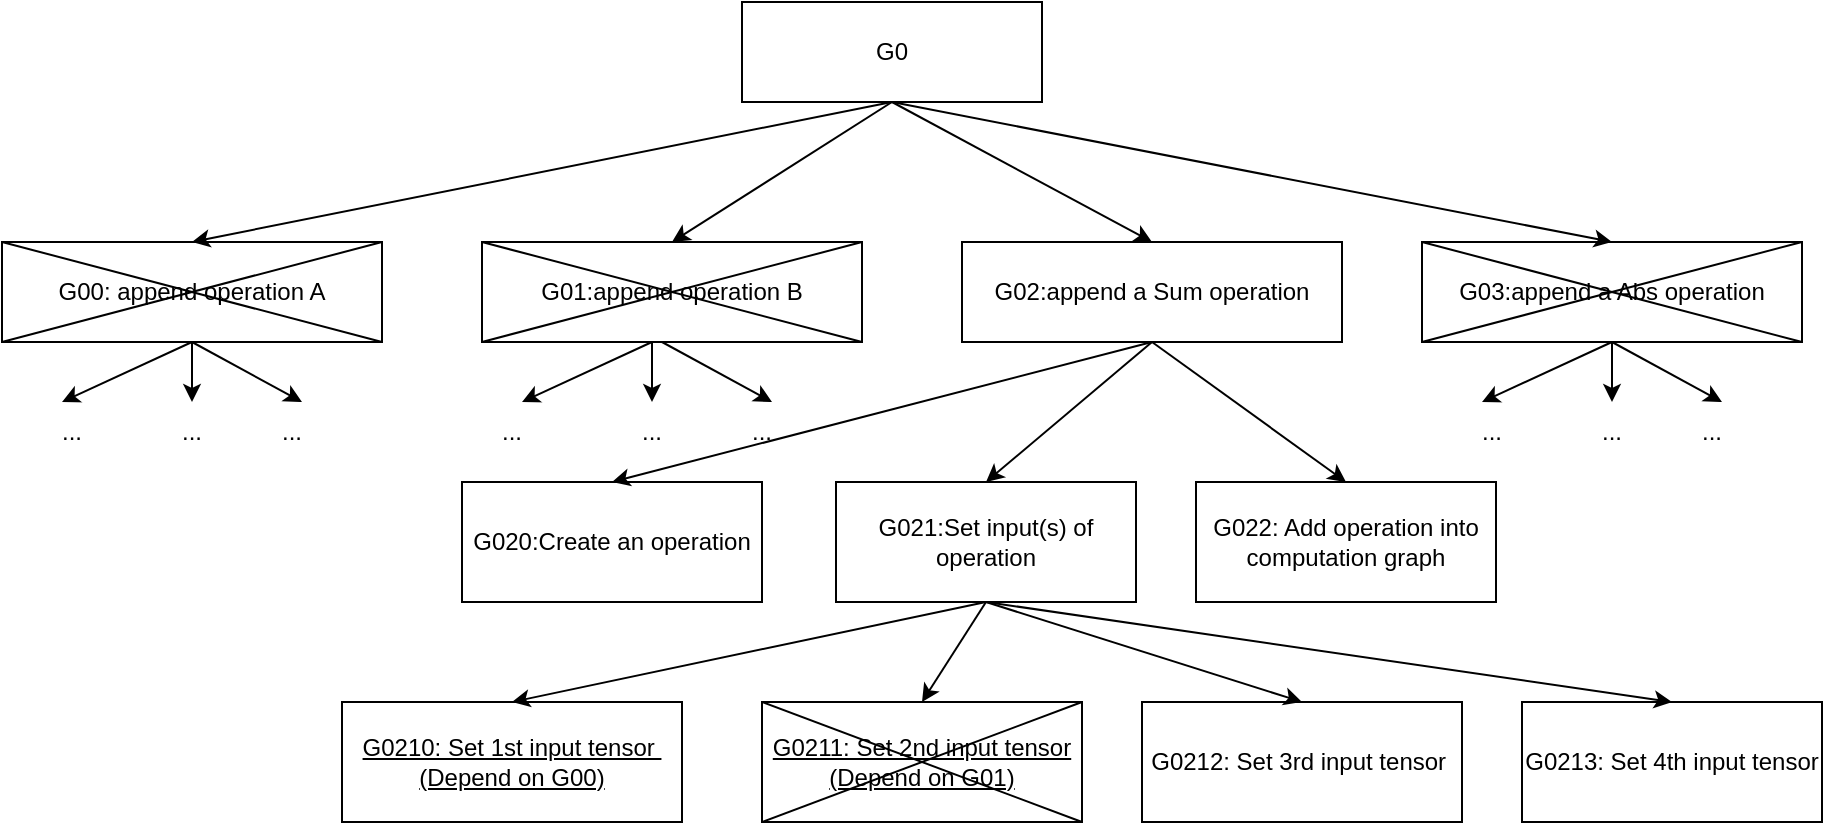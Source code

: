 <mxfile version="21.1.5" type="github">
  <diagram name="Page-1" id="VtV5nEtKfiHqlwoiPdoe">
    <mxGraphModel dx="1221" dy="630" grid="1" gridSize="10" guides="1" tooltips="1" connect="1" arrows="1" fold="1" page="1" pageScale="1" pageWidth="1654" pageHeight="2336" math="0" shadow="0">
      <root>
        <mxCell id="0" />
        <mxCell id="1" parent="0" />
        <mxCell id="NzIASY8x4UaHDfxS7ESc-3" value="" style="endArrow=classic;html=1;rounded=0;" edge="1" parent="1">
          <mxGeometry width="50" height="50" relative="1" as="geometry">
            <mxPoint x="410" y="330" as="sourcePoint" />
            <mxPoint x="465" y="360" as="targetPoint" />
          </mxGeometry>
        </mxCell>
        <mxCell id="NzIASY8x4UaHDfxS7ESc-4" value="..." style="rounded=0;whiteSpace=wrap;html=1;strokeWidth=0;strokeColor=none;" vertex="1" parent="1">
          <mxGeometry x="425" y="360" width="70" height="30" as="geometry" />
        </mxCell>
        <mxCell id="xFGylxkDXYQBv1xwGUli-1" value="G0" style="rounded=0;whiteSpace=wrap;html=1;" parent="1" vertex="1">
          <mxGeometry x="450" y="160" width="150" height="50" as="geometry" />
        </mxCell>
        <mxCell id="xFGylxkDXYQBv1xwGUli-2" value="G01:append operation B" style="rounded=0;whiteSpace=wrap;html=1;" parent="1" vertex="1">
          <mxGeometry x="320" y="280" width="190" height="50" as="geometry" />
        </mxCell>
        <mxCell id="xFGylxkDXYQBv1xwGUli-5" value="G03:append a Abs operation" style="rounded=0;whiteSpace=wrap;html=1;" parent="1" vertex="1">
          <mxGeometry x="790" y="280" width="190" height="50" as="geometry" />
        </mxCell>
        <mxCell id="xFGylxkDXYQBv1xwGUli-6" value="G02:append a Sum operation" style="rounded=0;whiteSpace=wrap;html=1;" parent="1" vertex="1">
          <mxGeometry x="560" y="280" width="190" height="50" as="geometry" />
        </mxCell>
        <mxCell id="xFGylxkDXYQBv1xwGUli-7" value="G00: append operation A" style="rounded=0;whiteSpace=wrap;html=1;" parent="1" vertex="1">
          <mxGeometry x="80" y="280" width="190" height="50" as="geometry" />
        </mxCell>
        <mxCell id="xFGylxkDXYQBv1xwGUli-8" value="G020:Create an operation" style="rounded=0;whiteSpace=wrap;html=1;" parent="1" vertex="1">
          <mxGeometry x="310" y="400" width="150" height="60" as="geometry" />
        </mxCell>
        <mxCell id="xFGylxkDXYQBv1xwGUli-9" value="G021:Set input(s) of operation" style="rounded=0;whiteSpace=wrap;html=1;" parent="1" vertex="1">
          <mxGeometry x="497" y="400" width="150" height="60" as="geometry" />
        </mxCell>
        <mxCell id="xFGylxkDXYQBv1xwGUli-10" value="G022: Add operation into computation graph" style="rounded=0;whiteSpace=wrap;html=1;" parent="1" vertex="1">
          <mxGeometry x="677" y="400" width="150" height="60" as="geometry" />
        </mxCell>
        <mxCell id="xFGylxkDXYQBv1xwGUli-11" value="&lt;u&gt;G0210: Set 1st input tensor&amp;nbsp;&lt;br&gt;(Depend on G00)&lt;/u&gt;" style="rounded=0;whiteSpace=wrap;html=1;" parent="1" vertex="1">
          <mxGeometry x="250" y="510" width="170" height="60" as="geometry" />
        </mxCell>
        <mxCell id="xFGylxkDXYQBv1xwGUli-12" value="&lt;u&gt;G0211: Set 2nd input tensor&lt;br&gt;(Depend on G01)&lt;/u&gt;" style="rounded=0;whiteSpace=wrap;html=1;" parent="1" vertex="1">
          <mxGeometry x="460" y="510" width="160" height="60" as="geometry" />
        </mxCell>
        <mxCell id="xFGylxkDXYQBv1xwGUli-13" value="G0212: Set 3rd input tensor&amp;nbsp;" style="rounded=0;whiteSpace=wrap;html=1;" parent="1" vertex="1">
          <mxGeometry x="650" y="510" width="160" height="60" as="geometry" />
        </mxCell>
        <mxCell id="xFGylxkDXYQBv1xwGUli-15" value="G0213:&amp;nbsp;Set 4th input tensor" style="rounded=0;whiteSpace=wrap;html=1;" parent="1" vertex="1">
          <mxGeometry x="840" y="510" width="150" height="60" as="geometry" />
        </mxCell>
        <mxCell id="xFGylxkDXYQBv1xwGUli-16" value="" style="endArrow=classic;html=1;rounded=0;exitX=0.5;exitY=1;exitDx=0;exitDy=0;entryX=0.5;entryY=0;entryDx=0;entryDy=0;" parent="1" source="xFGylxkDXYQBv1xwGUli-1" target="xFGylxkDXYQBv1xwGUli-7" edge="1">
          <mxGeometry width="50" height="50" relative="1" as="geometry">
            <mxPoint x="670" y="230" as="sourcePoint" />
            <mxPoint x="720" y="180" as="targetPoint" />
          </mxGeometry>
        </mxCell>
        <mxCell id="xFGylxkDXYQBv1xwGUli-17" value="" style="endArrow=classic;html=1;rounded=0;exitX=0.5;exitY=1;exitDx=0;exitDy=0;entryX=0.5;entryY=0;entryDx=0;entryDy=0;" parent="1" source="xFGylxkDXYQBv1xwGUli-1" target="xFGylxkDXYQBv1xwGUli-2" edge="1">
          <mxGeometry width="50" height="50" relative="1" as="geometry">
            <mxPoint x="535" y="220" as="sourcePoint" />
            <mxPoint x="185" y="290" as="targetPoint" />
          </mxGeometry>
        </mxCell>
        <mxCell id="xFGylxkDXYQBv1xwGUli-18" value="" style="endArrow=classic;html=1;rounded=0;entryX=0.5;entryY=0;entryDx=0;entryDy=0;exitX=0.5;exitY=1;exitDx=0;exitDy=0;" parent="1" source="xFGylxkDXYQBv1xwGUli-1" target="xFGylxkDXYQBv1xwGUli-6" edge="1">
          <mxGeometry width="50" height="50" relative="1" as="geometry">
            <mxPoint x="650" y="250" as="sourcePoint" />
            <mxPoint x="425" y="290" as="targetPoint" />
          </mxGeometry>
        </mxCell>
        <mxCell id="xFGylxkDXYQBv1xwGUli-19" value="" style="endArrow=classic;html=1;rounded=0;entryX=0.5;entryY=0;entryDx=0;entryDy=0;exitX=0.5;exitY=1;exitDx=0;exitDy=0;" parent="1" source="xFGylxkDXYQBv1xwGUli-1" target="xFGylxkDXYQBv1xwGUli-5" edge="1">
          <mxGeometry width="50" height="50" relative="1" as="geometry">
            <mxPoint x="520" y="220" as="sourcePoint" />
            <mxPoint x="665" y="290" as="targetPoint" />
          </mxGeometry>
        </mxCell>
        <mxCell id="xFGylxkDXYQBv1xwGUli-21" value="" style="endArrow=classic;html=1;rounded=0;entryX=0.5;entryY=0;entryDx=0;entryDy=0;exitX=0.5;exitY=1;exitDx=0;exitDy=0;" parent="1" source="xFGylxkDXYQBv1xwGUli-6" target="xFGylxkDXYQBv1xwGUli-9" edge="1">
          <mxGeometry width="50" height="50" relative="1" as="geometry">
            <mxPoint x="665" y="340" as="sourcePoint" />
            <mxPoint x="405" y="410" as="targetPoint" />
          </mxGeometry>
        </mxCell>
        <mxCell id="xFGylxkDXYQBv1xwGUli-22" value="" style="endArrow=classic;html=1;rounded=0;exitX=0.5;exitY=1;exitDx=0;exitDy=0;entryX=0.5;entryY=0;entryDx=0;entryDy=0;" parent="1" source="xFGylxkDXYQBv1xwGUli-6" target="xFGylxkDXYQBv1xwGUli-10" edge="1">
          <mxGeometry width="50" height="50" relative="1" as="geometry">
            <mxPoint x="700" y="370" as="sourcePoint" />
            <mxPoint x="610" y="500" as="targetPoint" />
          </mxGeometry>
        </mxCell>
        <mxCell id="xFGylxkDXYQBv1xwGUli-23" value="" style="endArrow=classic;html=1;rounded=0;exitX=0.5;exitY=1;exitDx=0;exitDy=0;entryX=0.5;entryY=0;entryDx=0;entryDy=0;" parent="1" source="xFGylxkDXYQBv1xwGUli-9" target="xFGylxkDXYQBv1xwGUli-11" edge="1">
          <mxGeometry width="50" height="50" relative="1" as="geometry">
            <mxPoint x="665" y="340" as="sourcePoint" />
            <mxPoint x="762" y="410" as="targetPoint" />
          </mxGeometry>
        </mxCell>
        <mxCell id="xFGylxkDXYQBv1xwGUli-24" value="" style="endArrow=classic;html=1;rounded=0;exitX=0.5;exitY=1;exitDx=0;exitDy=0;entryX=0.5;entryY=0;entryDx=0;entryDy=0;" parent="1" source="xFGylxkDXYQBv1xwGUli-9" target="xFGylxkDXYQBv1xwGUli-12" edge="1">
          <mxGeometry width="50" height="50" relative="1" as="geometry">
            <mxPoint x="582" y="470" as="sourcePoint" />
            <mxPoint x="355" y="520" as="targetPoint" />
          </mxGeometry>
        </mxCell>
        <mxCell id="xFGylxkDXYQBv1xwGUli-25" value="" style="endArrow=classic;html=1;rounded=0;exitX=0.5;exitY=1;exitDx=0;exitDy=0;entryX=0.5;entryY=0;entryDx=0;entryDy=0;" parent="1" source="xFGylxkDXYQBv1xwGUli-9" target="xFGylxkDXYQBv1xwGUli-13" edge="1">
          <mxGeometry width="50" height="50" relative="1" as="geometry">
            <mxPoint x="650" y="490" as="sourcePoint" />
            <mxPoint x="670" y="640" as="targetPoint" />
          </mxGeometry>
        </mxCell>
        <mxCell id="xFGylxkDXYQBv1xwGUli-26" value="" style="endArrow=classic;html=1;rounded=0;entryX=0.5;entryY=0;entryDx=0;entryDy=0;exitX=0.5;exitY=1;exitDx=0;exitDy=0;" parent="1" source="xFGylxkDXYQBv1xwGUli-9" target="xFGylxkDXYQBv1xwGUli-15" edge="1">
          <mxGeometry width="50" height="50" relative="1" as="geometry">
            <mxPoint x="740" y="470" as="sourcePoint" />
            <mxPoint x="735" y="520" as="targetPoint" />
          </mxGeometry>
        </mxCell>
        <mxCell id="xFGylxkDXYQBv1xwGUli-27" value="" style="endArrow=classic;html=1;rounded=0;exitX=0.5;exitY=1;exitDx=0;exitDy=0;" parent="1" source="xFGylxkDXYQBv1xwGUli-7" edge="1">
          <mxGeometry width="50" height="50" relative="1" as="geometry">
            <mxPoint x="665" y="340" as="sourcePoint" />
            <mxPoint x="110" y="360" as="targetPoint" />
          </mxGeometry>
        </mxCell>
        <mxCell id="xFGylxkDXYQBv1xwGUli-28" value="" style="endArrow=classic;html=1;rounded=0;exitX=0.5;exitY=1;exitDx=0;exitDy=0;" parent="1" source="xFGylxkDXYQBv1xwGUli-7" edge="1">
          <mxGeometry width="50" height="50" relative="1" as="geometry">
            <mxPoint x="185" y="340" as="sourcePoint" />
            <mxPoint x="175" y="360" as="targetPoint" />
          </mxGeometry>
        </mxCell>
        <mxCell id="xFGylxkDXYQBv1xwGUli-29" value="" style="endArrow=classic;html=1;rounded=0;exitX=0.5;exitY=1;exitDx=0;exitDy=0;" parent="1" source="xFGylxkDXYQBv1xwGUli-7" edge="1">
          <mxGeometry width="50" height="50" relative="1" as="geometry">
            <mxPoint x="185" y="340" as="sourcePoint" />
            <mxPoint x="230" y="360" as="targetPoint" />
          </mxGeometry>
        </mxCell>
        <mxCell id="xFGylxkDXYQBv1xwGUli-30" value="..." style="rounded=0;whiteSpace=wrap;html=1;strokeWidth=0;strokeColor=none;" parent="1" vertex="1">
          <mxGeometry x="80" y="360" width="70" height="30" as="geometry" />
        </mxCell>
        <mxCell id="xFGylxkDXYQBv1xwGUli-31" value="..." style="rounded=0;whiteSpace=wrap;html=1;strokeWidth=0;strokeColor=none;" parent="1" vertex="1">
          <mxGeometry x="140" y="360" width="70" height="30" as="geometry" />
        </mxCell>
        <mxCell id="xFGylxkDXYQBv1xwGUli-33" value="..." style="rounded=0;whiteSpace=wrap;html=1;strokeWidth=0;strokeColor=none;" parent="1" vertex="1">
          <mxGeometry x="190" y="360" width="70" height="30" as="geometry" />
        </mxCell>
        <mxCell id="xFGylxkDXYQBv1xwGUli-40" value="" style="endArrow=classic;html=1;rounded=0;exitX=0.5;exitY=1;exitDx=0;exitDy=0;" parent="1" edge="1">
          <mxGeometry width="50" height="50" relative="1" as="geometry">
            <mxPoint x="405" y="330" as="sourcePoint" />
            <mxPoint x="340" y="360" as="targetPoint" />
          </mxGeometry>
        </mxCell>
        <mxCell id="xFGylxkDXYQBv1xwGUli-41" value="" style="endArrow=classic;html=1;rounded=0;exitX=0.5;exitY=1;exitDx=0;exitDy=0;" parent="1" edge="1">
          <mxGeometry width="50" height="50" relative="1" as="geometry">
            <mxPoint x="405" y="330" as="sourcePoint" />
            <mxPoint x="405" y="360" as="targetPoint" />
          </mxGeometry>
        </mxCell>
        <mxCell id="xFGylxkDXYQBv1xwGUli-43" value="..." style="rounded=0;whiteSpace=wrap;html=1;strokeWidth=0;strokeColor=none;" parent="1" vertex="1">
          <mxGeometry x="370" y="360" width="70" height="30" as="geometry" />
        </mxCell>
        <mxCell id="xFGylxkDXYQBv1xwGUli-45" value="..." style="rounded=0;whiteSpace=wrap;html=1;strokeWidth=0;strokeColor=none;" parent="1" vertex="1">
          <mxGeometry x="300" y="360" width="70" height="30" as="geometry" />
        </mxCell>
        <mxCell id="xFGylxkDXYQBv1xwGUli-20" value="" style="endArrow=classic;html=1;rounded=0;entryX=0.5;entryY=0;entryDx=0;entryDy=0;exitX=0.5;exitY=1;exitDx=0;exitDy=0;" parent="1" source="xFGylxkDXYQBv1xwGUli-6" target="xFGylxkDXYQBv1xwGUli-8" edge="1">
          <mxGeometry width="50" height="50" relative="1" as="geometry">
            <mxPoint x="535" y="220" as="sourcePoint" />
            <mxPoint x="665" y="290" as="targetPoint" />
          </mxGeometry>
        </mxCell>
        <mxCell id="xFGylxkDXYQBv1xwGUli-47" value="" style="endArrow=classic;html=1;rounded=0;exitX=0.5;exitY=1;exitDx=0;exitDy=0;" parent="1" edge="1">
          <mxGeometry width="50" height="50" relative="1" as="geometry">
            <mxPoint x="885" y="330" as="sourcePoint" />
            <mxPoint x="820" y="360" as="targetPoint" />
          </mxGeometry>
        </mxCell>
        <mxCell id="xFGylxkDXYQBv1xwGUli-48" value="" style="endArrow=classic;html=1;rounded=0;exitX=0.5;exitY=1;exitDx=0;exitDy=0;" parent="1" edge="1">
          <mxGeometry width="50" height="50" relative="1" as="geometry">
            <mxPoint x="885" y="330" as="sourcePoint" />
            <mxPoint x="885" y="360" as="targetPoint" />
          </mxGeometry>
        </mxCell>
        <mxCell id="xFGylxkDXYQBv1xwGUli-49" value="" style="endArrow=classic;html=1;rounded=0;exitX=0.5;exitY=1;exitDx=0;exitDy=0;" parent="1" edge="1">
          <mxGeometry width="50" height="50" relative="1" as="geometry">
            <mxPoint x="885" y="330" as="sourcePoint" />
            <mxPoint x="940" y="360" as="targetPoint" />
          </mxGeometry>
        </mxCell>
        <mxCell id="xFGylxkDXYQBv1xwGUli-50" value="..." style="rounded=0;whiteSpace=wrap;html=1;strokeWidth=0;strokeColor=none;" parent="1" vertex="1">
          <mxGeometry x="850" y="360" width="70" height="30" as="geometry" />
        </mxCell>
        <mxCell id="xFGylxkDXYQBv1xwGUli-51" value="..." style="rounded=0;whiteSpace=wrap;html=1;strokeWidth=0;strokeColor=none;" parent="1" vertex="1">
          <mxGeometry x="900" y="360" width="70" height="30" as="geometry" />
        </mxCell>
        <mxCell id="xFGylxkDXYQBv1xwGUli-53" value="..." style="rounded=0;whiteSpace=wrap;html=1;strokeWidth=0;strokeColor=none;" parent="1" vertex="1">
          <mxGeometry x="790" y="360" width="70" height="30" as="geometry" />
        </mxCell>
        <mxCell id="NzIASY8x4UaHDfxS7ESc-5" value="" style="endArrow=none;html=1;rounded=0;entryX=0;entryY=0;entryDx=0;entryDy=0;exitX=1;exitY=1;exitDx=0;exitDy=0;" edge="1" parent="1" source="xFGylxkDXYQBv1xwGUli-5" target="xFGylxkDXYQBv1xwGUli-5">
          <mxGeometry width="50" height="50" relative="1" as="geometry">
            <mxPoint x="600" y="370" as="sourcePoint" />
            <mxPoint x="650" y="320" as="targetPoint" />
          </mxGeometry>
        </mxCell>
        <mxCell id="NzIASY8x4UaHDfxS7ESc-6" value="" style="endArrow=none;html=1;rounded=0;exitX=1;exitY=0;exitDx=0;exitDy=0;" edge="1" parent="1" source="xFGylxkDXYQBv1xwGUli-5">
          <mxGeometry width="50" height="50" relative="1" as="geometry">
            <mxPoint x="990" y="340" as="sourcePoint" />
            <mxPoint x="790" y="330" as="targetPoint" />
          </mxGeometry>
        </mxCell>
        <mxCell id="NzIASY8x4UaHDfxS7ESc-7" value="" style="endArrow=none;html=1;rounded=0;entryX=0;entryY=0;entryDx=0;entryDy=0;exitX=1;exitY=1;exitDx=0;exitDy=0;" edge="1" parent="1" source="xFGylxkDXYQBv1xwGUli-7" target="xFGylxkDXYQBv1xwGUli-7">
          <mxGeometry width="50" height="50" relative="1" as="geometry">
            <mxPoint x="990" y="340" as="sourcePoint" />
            <mxPoint x="800" y="290" as="targetPoint" />
          </mxGeometry>
        </mxCell>
        <mxCell id="NzIASY8x4UaHDfxS7ESc-8" value="" style="endArrow=none;html=1;rounded=0;entryX=0;entryY=1;entryDx=0;entryDy=0;exitX=1;exitY=0;exitDx=0;exitDy=0;" edge="1" parent="1" source="xFGylxkDXYQBv1xwGUli-7" target="xFGylxkDXYQBv1xwGUli-7">
          <mxGeometry width="50" height="50" relative="1" as="geometry">
            <mxPoint x="280" y="340" as="sourcePoint" />
            <mxPoint x="90" y="290" as="targetPoint" />
          </mxGeometry>
        </mxCell>
        <mxCell id="NzIASY8x4UaHDfxS7ESc-9" value="" style="endArrow=none;html=1;rounded=0;entryX=0;entryY=0;entryDx=0;entryDy=0;exitX=1;exitY=1;exitDx=0;exitDy=0;" edge="1" parent="1" source="xFGylxkDXYQBv1xwGUli-2" target="xFGylxkDXYQBv1xwGUli-2">
          <mxGeometry width="50" height="50" relative="1" as="geometry">
            <mxPoint x="280" y="290" as="sourcePoint" />
            <mxPoint x="90" y="340" as="targetPoint" />
          </mxGeometry>
        </mxCell>
        <mxCell id="NzIASY8x4UaHDfxS7ESc-10" value="" style="endArrow=none;html=1;rounded=0;entryX=0;entryY=1;entryDx=0;entryDy=0;exitX=1;exitY=0;exitDx=0;exitDy=0;" edge="1" parent="1" source="xFGylxkDXYQBv1xwGUli-2" target="xFGylxkDXYQBv1xwGUli-2">
          <mxGeometry width="50" height="50" relative="1" as="geometry">
            <mxPoint x="520" y="340" as="sourcePoint" />
            <mxPoint x="330" y="290" as="targetPoint" />
          </mxGeometry>
        </mxCell>
        <mxCell id="NzIASY8x4UaHDfxS7ESc-11" value="" style="endArrow=none;html=1;rounded=0;exitX=1;exitY=1;exitDx=0;exitDy=0;entryX=0;entryY=0;entryDx=0;entryDy=0;" edge="1" parent="1" source="xFGylxkDXYQBv1xwGUli-12" target="xFGylxkDXYQBv1xwGUli-12">
          <mxGeometry width="50" height="50" relative="1" as="geometry">
            <mxPoint x="990" y="290" as="sourcePoint" />
            <mxPoint x="800" y="340" as="targetPoint" />
          </mxGeometry>
        </mxCell>
        <mxCell id="NzIASY8x4UaHDfxS7ESc-12" value="" style="endArrow=none;html=1;rounded=0;exitX=1;exitY=0;exitDx=0;exitDy=0;entryX=0;entryY=1;entryDx=0;entryDy=0;" edge="1" parent="1" source="xFGylxkDXYQBv1xwGUli-12" target="xFGylxkDXYQBv1xwGUli-12">
          <mxGeometry width="50" height="50" relative="1" as="geometry">
            <mxPoint x="630" y="580" as="sourcePoint" />
            <mxPoint x="470" y="520" as="targetPoint" />
          </mxGeometry>
        </mxCell>
      </root>
    </mxGraphModel>
  </diagram>
</mxfile>
